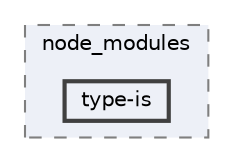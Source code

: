 digraph "pkiclassroomrescheduler/src/main/frontend/node_modules/type-is"
{
 // LATEX_PDF_SIZE
  bgcolor="transparent";
  edge [fontname=Helvetica,fontsize=10,labelfontname=Helvetica,labelfontsize=10];
  node [fontname=Helvetica,fontsize=10,shape=box,height=0.2,width=0.4];
  compound=true
  subgraph clusterdir_72953eda66ccb3a2722c28e1c3e6c23b {
    graph [ bgcolor="#edf0f7", pencolor="grey50", label="node_modules", fontname=Helvetica,fontsize=10 style="filled,dashed", URL="dir_72953eda66ccb3a2722c28e1c3e6c23b.html",tooltip=""]
  dir_51cde822a7e84543fd0da87e8955adb7 [label="type-is", fillcolor="#edf0f7", color="grey25", style="filled,bold", URL="dir_51cde822a7e84543fd0da87e8955adb7.html",tooltip=""];
  }
}
